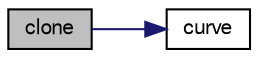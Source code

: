digraph "clone"
{
  bgcolor="transparent";
  edge [fontname="FreeSans",fontsize="10",labelfontname="FreeSans",labelfontsize="10"];
  node [fontname="FreeSans",fontsize="10",shape=record];
  rankdir="LR";
  Node5 [label="clone",height=0.2,width=0.4,color="black", fillcolor="grey75", style="filled", fontcolor="black"];
  Node5 -> Node6 [color="midnightblue",fontsize="10",style="solid",fontname="FreeSans"];
  Node6 [label="curve",height=0.2,width=0.4,color="black",URL="$a26690.html#af9cdeca9f45838e22c3f42e1d9a4c042",tooltip="Construct as interpolation of an existing curve. "];
}
